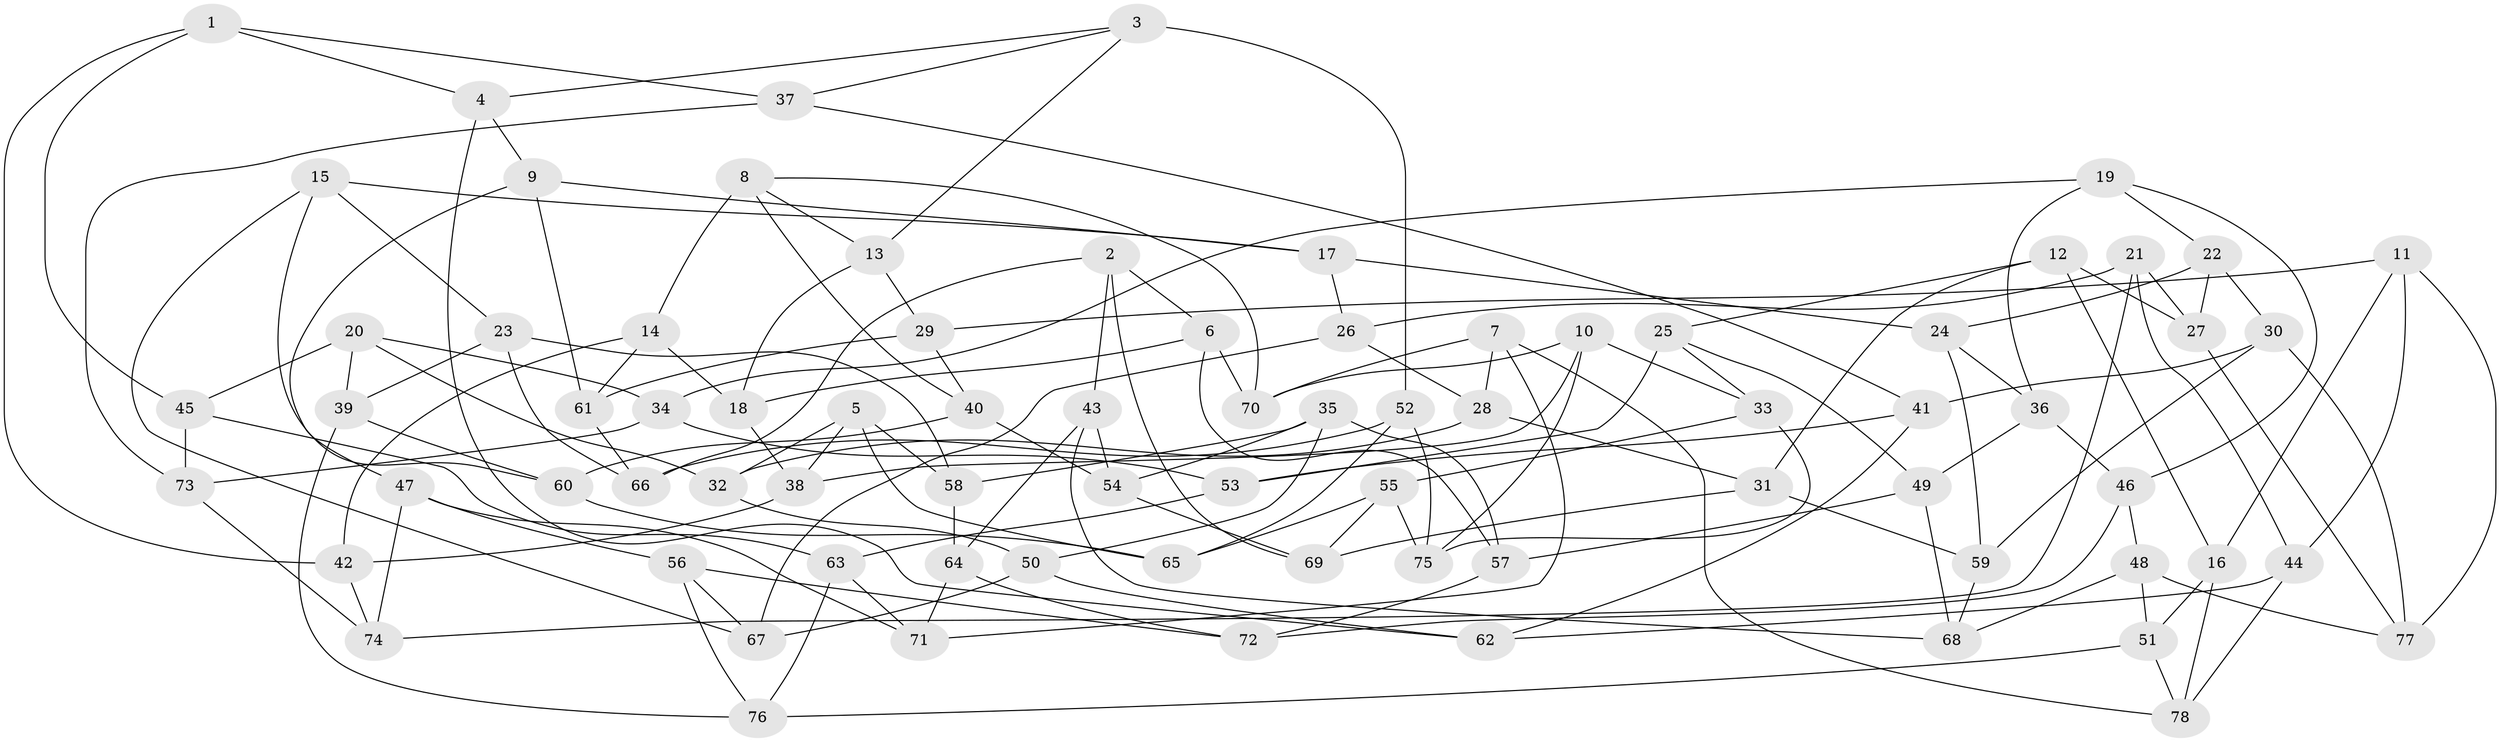 // coarse degree distribution, {6: 0.48936170212765956, 4: 0.3404255319148936, 5: 0.1276595744680851, 3: 0.0425531914893617}
// Generated by graph-tools (version 1.1) at 2025/52/02/27/25 19:52:31]
// undirected, 78 vertices, 156 edges
graph export_dot {
graph [start="1"]
  node [color=gray90,style=filled];
  1;
  2;
  3;
  4;
  5;
  6;
  7;
  8;
  9;
  10;
  11;
  12;
  13;
  14;
  15;
  16;
  17;
  18;
  19;
  20;
  21;
  22;
  23;
  24;
  25;
  26;
  27;
  28;
  29;
  30;
  31;
  32;
  33;
  34;
  35;
  36;
  37;
  38;
  39;
  40;
  41;
  42;
  43;
  44;
  45;
  46;
  47;
  48;
  49;
  50;
  51;
  52;
  53;
  54;
  55;
  56;
  57;
  58;
  59;
  60;
  61;
  62;
  63;
  64;
  65;
  66;
  67;
  68;
  69;
  70;
  71;
  72;
  73;
  74;
  75;
  76;
  77;
  78;
  1 -- 45;
  1 -- 4;
  1 -- 37;
  1 -- 42;
  2 -- 69;
  2 -- 6;
  2 -- 66;
  2 -- 43;
  3 -- 4;
  3 -- 52;
  3 -- 37;
  3 -- 13;
  4 -- 9;
  4 -- 62;
  5 -- 65;
  5 -- 32;
  5 -- 58;
  5 -- 38;
  6 -- 70;
  6 -- 57;
  6 -- 18;
  7 -- 28;
  7 -- 78;
  7 -- 71;
  7 -- 70;
  8 -- 14;
  8 -- 13;
  8 -- 40;
  8 -- 70;
  9 -- 17;
  9 -- 61;
  9 -- 47;
  10 -- 33;
  10 -- 70;
  10 -- 75;
  10 -- 38;
  11 -- 29;
  11 -- 77;
  11 -- 16;
  11 -- 44;
  12 -- 16;
  12 -- 25;
  12 -- 27;
  12 -- 31;
  13 -- 29;
  13 -- 18;
  14 -- 61;
  14 -- 42;
  14 -- 18;
  15 -- 67;
  15 -- 60;
  15 -- 23;
  15 -- 17;
  16 -- 78;
  16 -- 51;
  17 -- 24;
  17 -- 26;
  18 -- 38;
  19 -- 34;
  19 -- 46;
  19 -- 22;
  19 -- 36;
  20 -- 39;
  20 -- 34;
  20 -- 32;
  20 -- 45;
  21 -- 27;
  21 -- 26;
  21 -- 44;
  21 -- 74;
  22 -- 30;
  22 -- 24;
  22 -- 27;
  23 -- 66;
  23 -- 58;
  23 -- 39;
  24 -- 36;
  24 -- 59;
  25 -- 49;
  25 -- 33;
  25 -- 53;
  26 -- 28;
  26 -- 67;
  27 -- 77;
  28 -- 31;
  28 -- 32;
  29 -- 40;
  29 -- 61;
  30 -- 59;
  30 -- 41;
  30 -- 77;
  31 -- 59;
  31 -- 69;
  32 -- 50;
  33 -- 55;
  33 -- 75;
  34 -- 73;
  34 -- 53;
  35 -- 58;
  35 -- 54;
  35 -- 50;
  35 -- 57;
  36 -- 49;
  36 -- 46;
  37 -- 41;
  37 -- 73;
  38 -- 42;
  39 -- 60;
  39 -- 76;
  40 -- 60;
  40 -- 54;
  41 -- 62;
  41 -- 53;
  42 -- 74;
  43 -- 68;
  43 -- 64;
  43 -- 54;
  44 -- 78;
  44 -- 62;
  45 -- 63;
  45 -- 73;
  46 -- 48;
  46 -- 72;
  47 -- 71;
  47 -- 74;
  47 -- 56;
  48 -- 51;
  48 -- 68;
  48 -- 77;
  49 -- 68;
  49 -- 57;
  50 -- 67;
  50 -- 62;
  51 -- 78;
  51 -- 76;
  52 -- 65;
  52 -- 75;
  52 -- 66;
  53 -- 63;
  54 -- 69;
  55 -- 75;
  55 -- 65;
  55 -- 69;
  56 -- 72;
  56 -- 76;
  56 -- 67;
  57 -- 72;
  58 -- 64;
  59 -- 68;
  60 -- 65;
  61 -- 66;
  63 -- 71;
  63 -- 76;
  64 -- 72;
  64 -- 71;
  73 -- 74;
}
